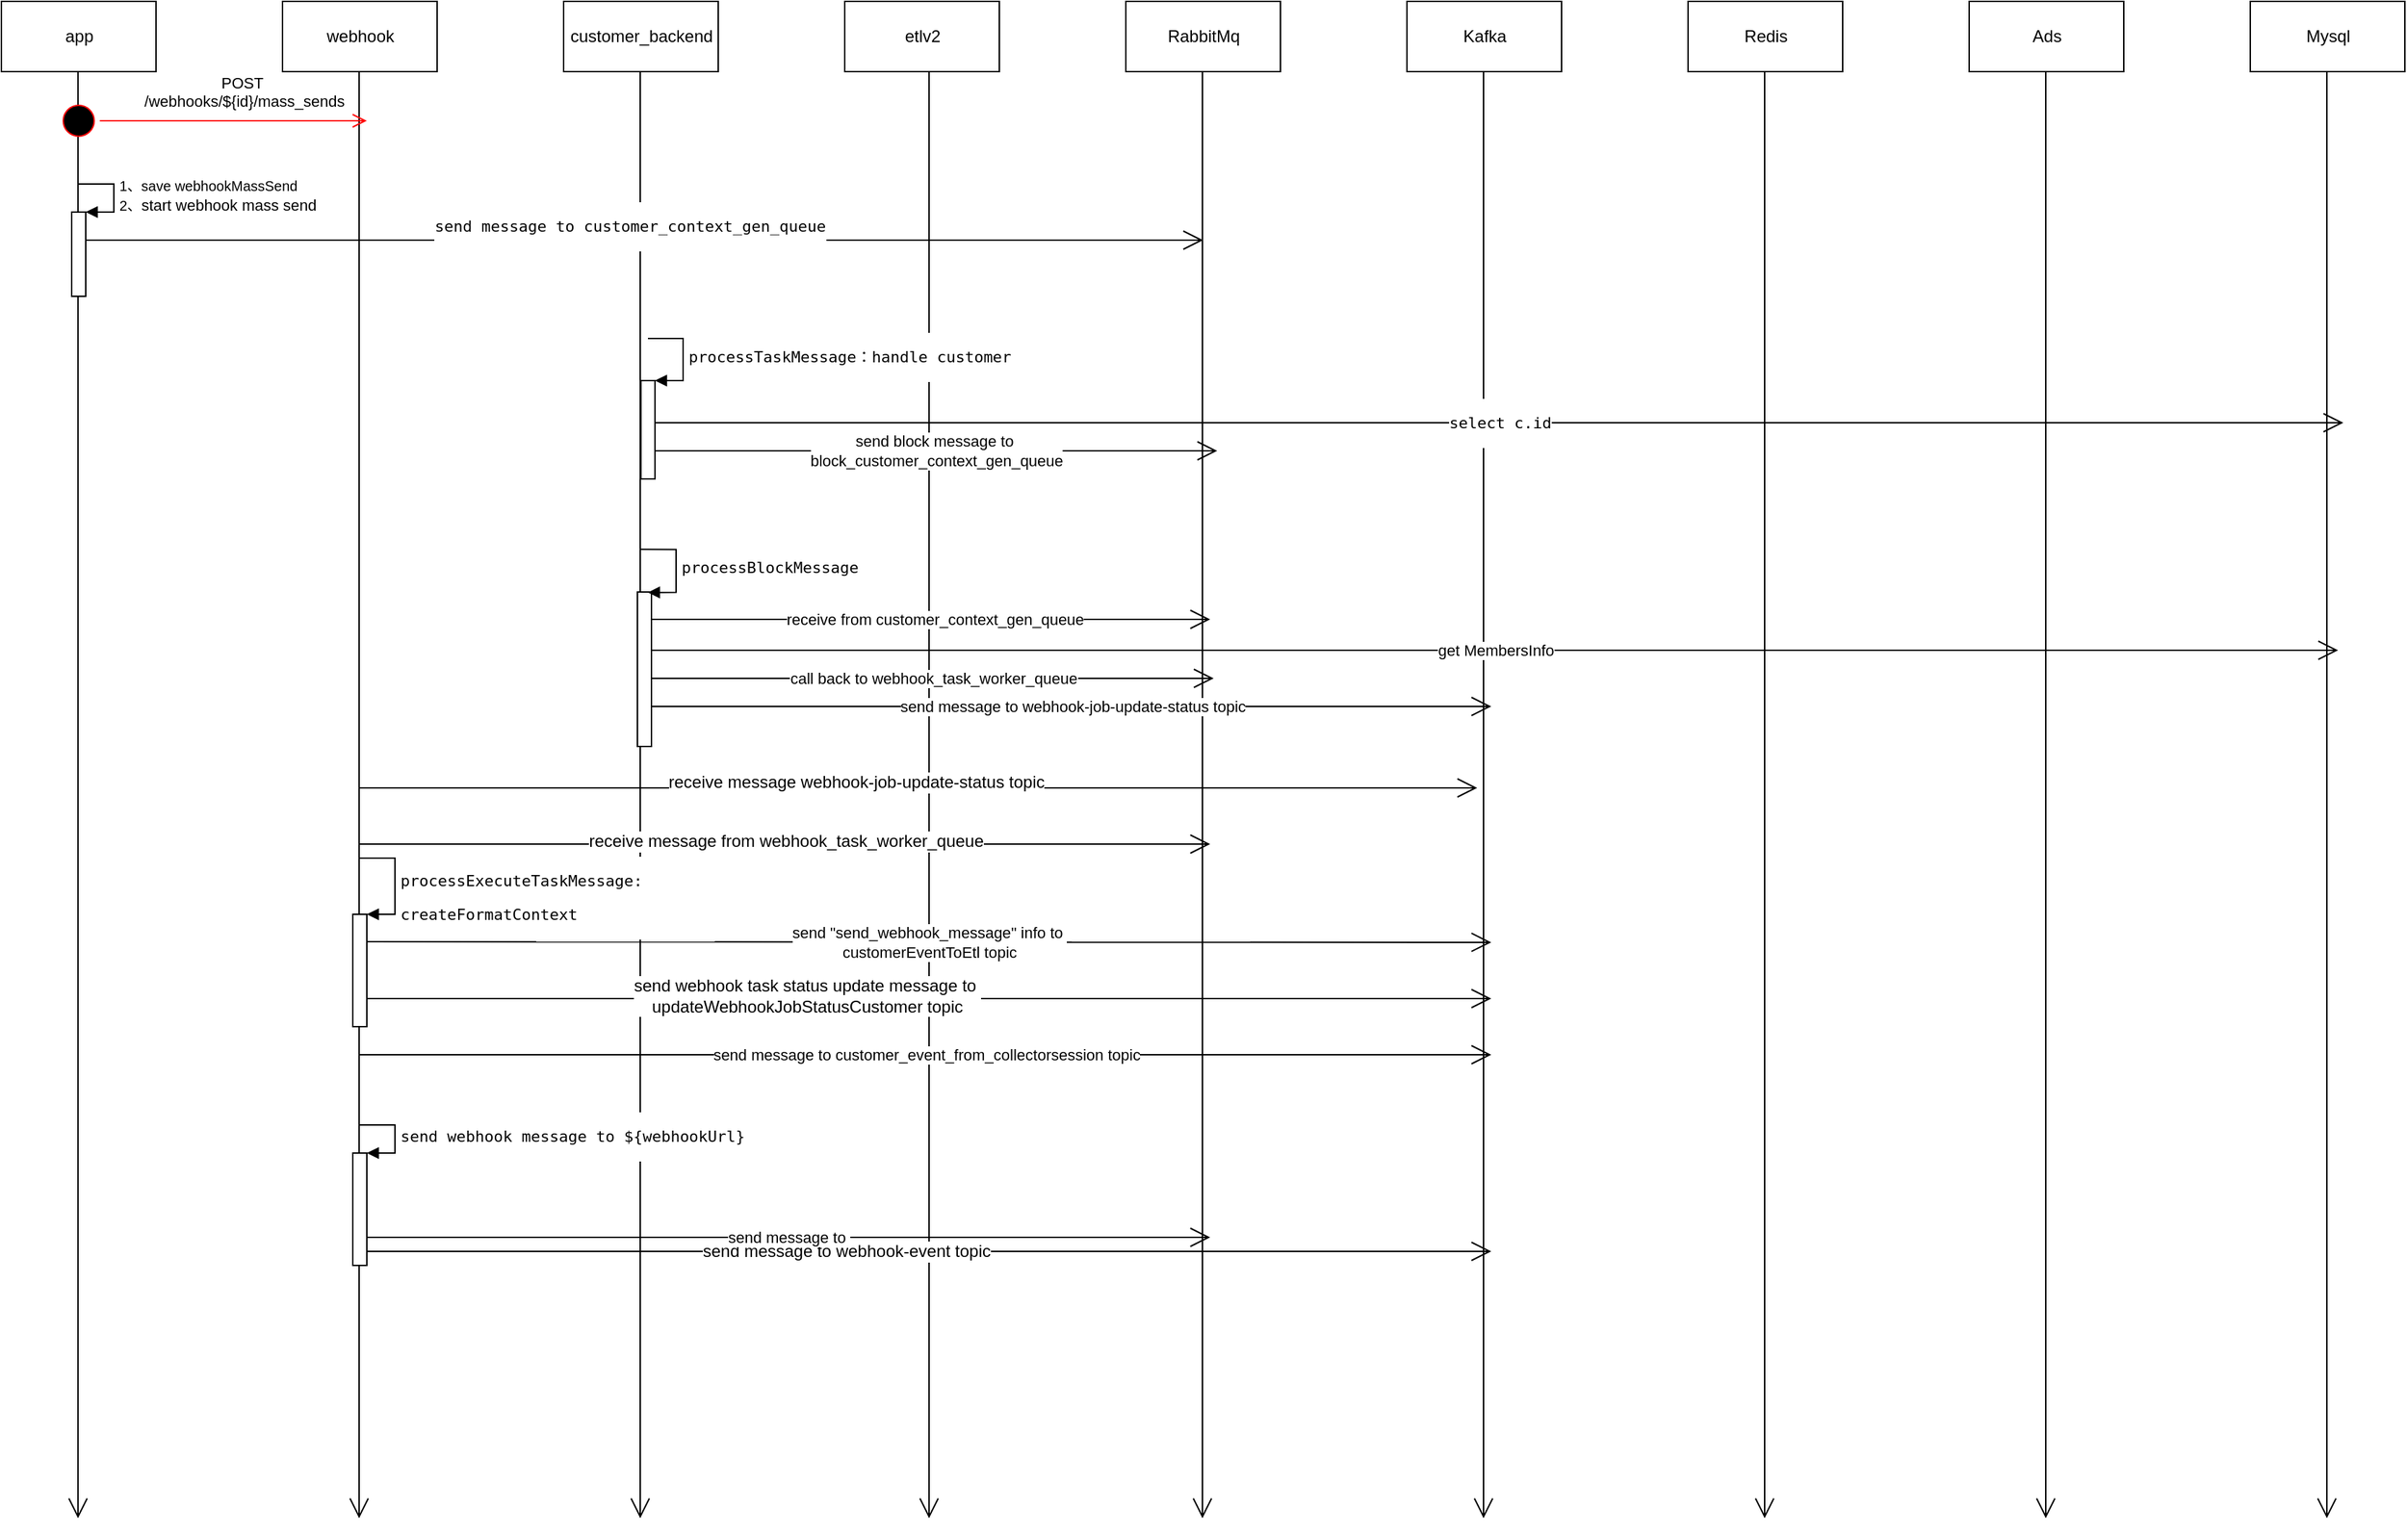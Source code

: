 <mxfile version="10.7.5" type="github"><diagram id="jZxpsx9qzinI9NwO2wgO" name="Page-1"><mxGraphModel dx="1170" dy="628" grid="1" gridSize="10" guides="1" tooltips="1" connect="1" arrows="1" fold="1" page="1" pageScale="1" pageWidth="827" pageHeight="1169" math="0" shadow="0"><root><mxCell id="0"/><mxCell id="1" parent="0"/><mxCell id="Wi5r_eZwRhoQPLfoMXNc-2" value="app" style="html=1;" parent="1" vertex="1"><mxGeometry x="40" y="40" width="110" height="50" as="geometry"/></mxCell><mxCell id="Wi5r_eZwRhoQPLfoMXNc-12" value="" style="endArrow=open;endFill=1;endSize=12;html=1;" parent="1" edge="1"><mxGeometry width="160" relative="1" as="geometry"><mxPoint x="94.5" y="90" as="sourcePoint"/><mxPoint x="94.5" y="1120" as="targetPoint"/></mxGeometry></mxCell><mxCell id="Wi5r_eZwRhoQPLfoMXNc-14" value="webhook" style="html=1;" parent="1" vertex="1"><mxGeometry x="240" y="40" width="110" height="50" as="geometry"/></mxCell><mxCell id="Wi5r_eZwRhoQPLfoMXNc-15" value="" style="endArrow=open;endFill=1;endSize=12;html=1;" parent="1" edge="1"><mxGeometry width="160" relative="1" as="geometry"><mxPoint x="294.5" y="90" as="sourcePoint"/><mxPoint x="294.5" y="1120" as="targetPoint"/></mxGeometry></mxCell><mxCell id="Wi5r_eZwRhoQPLfoMXNc-16" value="customer_backend" style="html=1;" parent="1" vertex="1"><mxGeometry x="440" y="40" width="110" height="50" as="geometry"/></mxCell><mxCell id="Wi5r_eZwRhoQPLfoMXNc-17" value="" style="endArrow=open;endFill=1;endSize=12;html=1;" parent="1" edge="1"><mxGeometry width="160" relative="1" as="geometry"><mxPoint x="494.5" y="90" as="sourcePoint"/><mxPoint x="494.5" y="1120" as="targetPoint"/></mxGeometry></mxCell><mxCell id="Wi5r_eZwRhoQPLfoMXNc-18" value="Ads" style="html=1;" parent="1" vertex="1"><mxGeometry x="1440" y="40" width="110" height="50" as="geometry"/></mxCell><mxCell id="Wi5r_eZwRhoQPLfoMXNc-19" value="" style="endArrow=open;endFill=1;endSize=12;html=1;" parent="1" edge="1"><mxGeometry width="160" relative="1" as="geometry"><mxPoint x="1494.5" y="90" as="sourcePoint"/><mxPoint x="1494.5" y="1120" as="targetPoint"/></mxGeometry></mxCell><mxCell id="Wi5r_eZwRhoQPLfoMXNc-21" value="Redis" style="html=1;" parent="1" vertex="1"><mxGeometry x="1240" y="40" width="110" height="50" as="geometry"/></mxCell><mxCell id="Wi5r_eZwRhoQPLfoMXNc-22" value="" style="endArrow=open;endFill=1;endSize=12;html=1;" parent="1" edge="1"><mxGeometry width="160" relative="1" as="geometry"><mxPoint x="1294.5" y="90" as="sourcePoint"/><mxPoint x="1294.5" y="1120" as="targetPoint"/></mxGeometry></mxCell><mxCell id="Wi5r_eZwRhoQPLfoMXNc-29" value="Kafka" style="html=1;" parent="1" vertex="1"><mxGeometry x="1040" y="40" width="110" height="50" as="geometry"/></mxCell><mxCell id="Wi5r_eZwRhoQPLfoMXNc-30" value="" style="endArrow=open;endFill=1;endSize=12;html=1;" parent="1" edge="1"><mxGeometry width="160" relative="1" as="geometry"><mxPoint x="1094.5" y="90" as="sourcePoint"/><mxPoint x="1094.5" y="1120" as="targetPoint"/></mxGeometry></mxCell><mxCell id="Wi5r_eZwRhoQPLfoMXNc-31" value="RabbitMq" style="html=1;" parent="1" vertex="1"><mxGeometry x="840" y="40" width="110" height="50" as="geometry"/></mxCell><mxCell id="Wi5r_eZwRhoQPLfoMXNc-32" value="" style="endArrow=open;endFill=1;endSize=12;html=1;" parent="1" edge="1"><mxGeometry width="160" relative="1" as="geometry"><mxPoint x="894.5" y="90" as="sourcePoint"/><mxPoint x="894.5" y="1120" as="targetPoint"/></mxGeometry></mxCell><mxCell id="Wi5r_eZwRhoQPLfoMXNc-33" value="etlv2" style="html=1;" parent="1" vertex="1"><mxGeometry x="640" y="40" width="110" height="50" as="geometry"/></mxCell><mxCell id="Wi5r_eZwRhoQPLfoMXNc-34" value="" style="endArrow=open;endFill=1;endSize=12;html=1;" parent="1" edge="1"><mxGeometry width="160" relative="1" as="geometry"><mxPoint x="700" y="90" as="sourcePoint"/><mxPoint x="700" y="1120" as="targetPoint"/></mxGeometry></mxCell><mxCell id="ds5qbPQTbc52qQf0HR4W-1" value="" style="ellipse;html=1;shape=startState;fillColor=#000000;strokeColor=#ff0000;" vertex="1" parent="1"><mxGeometry x="80" y="110" width="30" height="30" as="geometry"/></mxCell><mxCell id="ds5qbPQTbc52qQf0HR4W-2" value="&lt;span&gt;POST&lt;br&gt;&amp;nbsp;/webhooks/${id}/mass_sends&lt;/span&gt;" style="edgeStyle=orthogonalEdgeStyle;html=1;verticalAlign=bottom;endArrow=open;endSize=8;strokeColor=#ff0000;" edge="1" source="ds5qbPQTbc52qQf0HR4W-1" parent="1"><mxGeometry x="0.067" y="5" relative="1" as="geometry"><mxPoint x="300" y="125" as="targetPoint"/><mxPoint as="offset"/></mxGeometry></mxCell><mxCell id="ds5qbPQTbc52qQf0HR4W-3" value="" style="html=1;points=[];perimeter=orthogonalPerimeter;" vertex="1" parent="1"><mxGeometry x="90" y="190" width="10" height="60" as="geometry"/></mxCell><mxCell id="ds5qbPQTbc52qQf0HR4W-4" value="&lt;font style=&quot;font-size: 10px&quot;&gt;1、save webhookMassSend&lt;br&gt;2、&lt;/font&gt;&lt;span&gt;start webhook mass send&lt;/span&gt;" style="edgeStyle=orthogonalEdgeStyle;html=1;align=left;spacingLeft=2;endArrow=block;rounded=0;entryX=1;entryY=0;" edge="1" target="ds5qbPQTbc52qQf0HR4W-3" parent="1"><mxGeometry relative="1" as="geometry"><mxPoint x="95" y="170" as="sourcePoint"/><Array as="points"><mxPoint x="120" y="170"/></Array></mxGeometry></mxCell><mxCell id="ds5qbPQTbc52qQf0HR4W-5" value="Mysql" style="html=1;" vertex="1" parent="1"><mxGeometry x="1640" y="40" width="110" height="50" as="geometry"/></mxCell><mxCell id="ds5qbPQTbc52qQf0HR4W-6" value="" style="endArrow=open;endFill=1;endSize=12;html=1;" edge="1" parent="1"><mxGeometry width="160" relative="1" as="geometry"><mxPoint x="1694.5" y="90" as="sourcePoint"/><mxPoint x="1694.5" y="1120" as="targetPoint"/></mxGeometry></mxCell><mxCell id="ds5qbPQTbc52qQf0HR4W-7" value="&lt;pre&gt;&lt;span&gt;send message to &lt;/span&gt;customer_context_gen_queue&lt;/pre&gt;" style="endArrow=open;endFill=1;endSize=12;html=1;" edge="1" parent="1"><mxGeometry x="-0.025" y="10" width="160" relative="1" as="geometry"><mxPoint x="100" y="210" as="sourcePoint"/><mxPoint x="895" y="210" as="targetPoint"/><mxPoint x="-1" as="offset"/></mxGeometry></mxCell><mxCell id="ds5qbPQTbc52qQf0HR4W-8" value="receive from&amp;nbsp;&lt;span&gt;customer_context_gen_queue&lt;/span&gt;" style="endArrow=open;endFill=1;endSize=12;html=1;" edge="1" parent="1"><mxGeometry x="0.012" width="160" relative="1" as="geometry"><mxPoint x="502.5" y="480" as="sourcePoint"/><mxPoint x="900" y="480" as="targetPoint"/><mxPoint as="offset"/></mxGeometry></mxCell><mxCell id="ds5qbPQTbc52qQf0HR4W-11" value="" style="html=1;points=[];perimeter=orthogonalPerimeter;" vertex="1" parent="1"><mxGeometry x="495" y="310" width="10" height="70" as="geometry"/></mxCell><mxCell id="ds5qbPQTbc52qQf0HR4W-12" value="&lt;pre&gt;&lt;span&gt;processTaskMessage：&lt;/span&gt;handle customer&lt;/pre&gt;" style="edgeStyle=orthogonalEdgeStyle;html=1;align=left;spacingLeft=2;endArrow=block;rounded=0;entryX=1;entryY=0;" edge="1" target="ds5qbPQTbc52qQf0HR4W-11" parent="1"><mxGeometry relative="1" as="geometry"><mxPoint x="500" y="280" as="sourcePoint"/><Array as="points"><mxPoint x="525" y="280"/></Array></mxGeometry></mxCell><mxCell id="ds5qbPQTbc52qQf0HR4W-13" value="send block message to&amp;nbsp;&lt;br&gt;&lt;span&gt;block_customer_context_gen_queue&lt;/span&gt;" style="endArrow=open;endFill=1;endSize=12;html=1;" edge="1" parent="1"><mxGeometry width="160" relative="1" as="geometry"><mxPoint x="505" y="360" as="sourcePoint"/><mxPoint x="905" y="360" as="targetPoint"/></mxGeometry></mxCell><mxCell id="ds5qbPQTbc52qQf0HR4W-14" value="&lt;pre&gt;&lt;span&gt;select c.id&lt;/span&gt;&lt;/pre&gt;" style="endArrow=open;endFill=1;endSize=12;html=1;" edge="1" parent="1"><mxGeometry width="160" relative="1" as="geometry"><mxPoint x="505" y="340" as="sourcePoint"/><mxPoint x="1706.212" y="340" as="targetPoint"/></mxGeometry></mxCell><mxCell id="ds5qbPQTbc52qQf0HR4W-22" value="" style="html=1;points=[];perimeter=orthogonalPerimeter;" vertex="1" parent="1"><mxGeometry x="492.5" y="460.5" width="10" height="110" as="geometry"/></mxCell><mxCell id="ds5qbPQTbc52qQf0HR4W-24" value="get&amp;nbsp;&lt;span&gt;MembersInfo&lt;/span&gt;" style="endArrow=open;endFill=1;endSize=12;html=1;" edge="1" parent="1"><mxGeometry width="160" relative="1" as="geometry"><mxPoint x="502.5" y="502" as="sourcePoint"/><mxPoint x="1702.5" y="502" as="targetPoint"/></mxGeometry></mxCell><mxCell id="ds5qbPQTbc52qQf0HR4W-25" value="call back to&amp;nbsp;&lt;span&gt;webhook_task_worker_queue&lt;/span&gt;&lt;br&gt;" style="endArrow=open;endFill=1;endSize=12;html=1;" edge="1" parent="1"><mxGeometry width="160" relative="1" as="geometry"><mxPoint x="502.5" y="522" as="sourcePoint"/><mxPoint x="902.5" y="522" as="targetPoint"/></mxGeometry></mxCell><mxCell id="ds5qbPQTbc52qQf0HR4W-28" value="send message to&amp;nbsp;&lt;span&gt;webhook-job-update-status topic&lt;/span&gt;" style="endArrow=open;endFill=1;endSize=12;html=1;" edge="1" parent="1"><mxGeometry width="160" relative="1" as="geometry"><mxPoint x="502.5" y="542" as="sourcePoint"/><mxPoint x="1100" y="542" as="targetPoint"/></mxGeometry></mxCell><mxCell id="ds5qbPQTbc52qQf0HR4W-34" value="&lt;pre&gt;&lt;pre&gt;processBlockMessage&lt;/pre&gt;&lt;/pre&gt;" style="edgeStyle=orthogonalEdgeStyle;html=1;align=left;spacingLeft=2;endArrow=block;rounded=0;entryX=1;entryY=0;" edge="1" parent="1"><mxGeometry relative="1" as="geometry"><mxPoint x="494.667" y="430.167" as="sourcePoint"/><Array as="points"><mxPoint x="520" y="430.5"/></Array><mxPoint x="500" y="460.833" as="targetPoint"/></mxGeometry></mxCell><mxCell id="ds5qbPQTbc52qQf0HR4W-35" value="" style="endArrow=open;endFill=1;endSize=12;html=1;" edge="1" parent="1"><mxGeometry width="160" relative="1" as="geometry"><mxPoint x="295" y="640" as="sourcePoint"/><mxPoint x="900" y="640" as="targetPoint"/></mxGeometry></mxCell><mxCell id="ds5qbPQTbc52qQf0HR4W-36" value="receive message from&amp;nbsp;&lt;span&gt;webhook_task_worker_queue&lt;/span&gt;" style="text;html=1;resizable=0;points=[];align=center;verticalAlign=middle;labelBackgroundColor=#ffffff;" vertex="1" connectable="0" parent="ds5qbPQTbc52qQf0HR4W-35"><mxGeometry x="0.002" y="2" relative="1" as="geometry"><mxPoint as="offset"/></mxGeometry></mxCell><mxCell id="ds5qbPQTbc52qQf0HR4W-45" value="send message to&amp;nbsp;&lt;span&gt;customer_event_from_collectorsession topic&lt;/span&gt;&lt;br&gt;" style="endArrow=open;endFill=1;endSize=12;html=1;" edge="1" parent="1"><mxGeometry width="160" relative="1" as="geometry"><mxPoint x="295" y="790" as="sourcePoint"/><mxPoint x="1100" y="790" as="targetPoint"/></mxGeometry></mxCell><mxCell id="ds5qbPQTbc52qQf0HR4W-46" value="" style="endArrow=open;endFill=1;endSize=12;html=1;" edge="1" parent="1"><mxGeometry width="160" relative="1" as="geometry"><mxPoint x="295" y="930" as="sourcePoint"/><mxPoint x="1100" y="930" as="targetPoint"/></mxGeometry></mxCell><mxCell id="ds5qbPQTbc52qQf0HR4W-48" value="send message to&amp;nbsp;&lt;span&gt;webhook-event topic&lt;/span&gt;&lt;br&gt;" style="text;html=1;resizable=0;points=[];align=center;verticalAlign=middle;labelBackgroundColor=#ffffff;direction=south;" vertex="1" connectable="0" parent="ds5qbPQTbc52qQf0HR4W-46"><mxGeometry x="-0.144" relative="1" as="geometry"><mxPoint x="1" as="offset"/></mxGeometry></mxCell><mxCell id="ds5qbPQTbc52qQf0HR4W-47" value="" style="endArrow=open;endFill=1;endSize=12;html=1;" edge="1" parent="1"><mxGeometry width="160" relative="1" as="geometry"><mxPoint x="295" y="600" as="sourcePoint"/><mxPoint x="1090" y="600" as="targetPoint"/></mxGeometry></mxCell><mxCell id="ds5qbPQTbc52qQf0HR4W-49" value="&lt;span&gt;receive message webhook-job-update-status topic&lt;/span&gt;" style="text;html=1;resizable=0;points=[];align=center;verticalAlign=middle;labelBackgroundColor=#ffffff;" vertex="1" connectable="0" parent="ds5qbPQTbc52qQf0HR4W-47"><mxGeometry x="-0.114" y="4" relative="1" as="geometry"><mxPoint x="1" as="offset"/></mxGeometry></mxCell><mxCell id="ds5qbPQTbc52qQf0HR4W-50" value="" style="html=1;points=[];perimeter=orthogonalPerimeter;" vertex="1" parent="1"><mxGeometry x="290" y="860" width="10" height="80" as="geometry"/></mxCell><mxCell id="ds5qbPQTbc52qQf0HR4W-51" value="&lt;pre&gt;&lt;span&gt;send webhook message to &lt;/span&gt;${webhookUrl}&lt;/pre&gt;" style="edgeStyle=orthogonalEdgeStyle;html=1;align=left;spacingLeft=2;endArrow=block;rounded=0;entryX=1;entryY=0;" edge="1" target="ds5qbPQTbc52qQf0HR4W-50" parent="1"><mxGeometry relative="1" as="geometry"><mxPoint x="295" y="840" as="sourcePoint"/><Array as="points"><mxPoint x="320" y="840"/></Array></mxGeometry></mxCell><mxCell id="ds5qbPQTbc52qQf0HR4W-52" value="send message to&amp;nbsp;" style="endArrow=open;endFill=1;endSize=12;html=1;" edge="1" parent="1"><mxGeometry width="160" relative="1" as="geometry"><mxPoint x="300" y="920" as="sourcePoint"/><mxPoint x="900" y="920" as="targetPoint"/></mxGeometry></mxCell><mxCell id="ds5qbPQTbc52qQf0HR4W-57" value="" style="html=1;points=[];perimeter=orthogonalPerimeter;" vertex="1" parent="1"><mxGeometry x="290" y="690" width="10" height="80" as="geometry"/></mxCell><mxCell id="ds5qbPQTbc52qQf0HR4W-58" value="&lt;pre&gt;processExecuteTaskMessage:&lt;/pre&gt;&lt;pre&gt;createFormatContext&lt;/pre&gt;" style="edgeStyle=orthogonalEdgeStyle;html=1;align=left;spacingLeft=2;endArrow=block;rounded=0;entryX=1;entryY=0;" edge="1" target="ds5qbPQTbc52qQf0HR4W-57" parent="1"><mxGeometry x="0.238" relative="1" as="geometry"><mxPoint x="295" y="650" as="sourcePoint"/><Array as="points"><mxPoint x="295" y="650"/><mxPoint x="320" y="650"/><mxPoint x="320" y="690"/></Array><mxPoint as="offset"/></mxGeometry></mxCell><mxCell id="ds5qbPQTbc52qQf0HR4W-59" value="send &quot;&lt;span&gt;send_webhook_message&lt;/span&gt;&quot; info to&amp;nbsp;&lt;br&gt;customerEventToEtl topic&lt;br&gt;" style="endArrow=open;endFill=1;endSize=12;html=1;" edge="1" parent="1"><mxGeometry width="160" relative="1" as="geometry"><mxPoint x="300" y="709.5" as="sourcePoint"/><mxPoint x="1100" y="710" as="targetPoint"/></mxGeometry></mxCell><mxCell id="ds5qbPQTbc52qQf0HR4W-60" value="" style="endArrow=open;endFill=1;endSize=12;html=1;" edge="1" parent="1"><mxGeometry width="160" relative="1" as="geometry"><mxPoint x="300" y="750" as="sourcePoint"/><mxPoint x="1100" y="750" as="targetPoint"/></mxGeometry></mxCell><mxCell id="ds5qbPQTbc52qQf0HR4W-61" value="send&amp;nbsp;&lt;span&gt;webhook task status update message to&amp;nbsp;&lt;br&gt;&lt;/span&gt;updateWebhookJobStatusCustomer topic&lt;span&gt;&lt;br&gt;&lt;/span&gt;" style="text;html=1;resizable=0;points=[];align=center;verticalAlign=middle;labelBackgroundColor=#ffffff;" vertex="1" connectable="0" parent="ds5qbPQTbc52qQf0HR4W-60"><mxGeometry x="-0.217" y="2" relative="1" as="geometry"><mxPoint as="offset"/></mxGeometry></mxCell></root></mxGraphModel></diagram></mxfile>